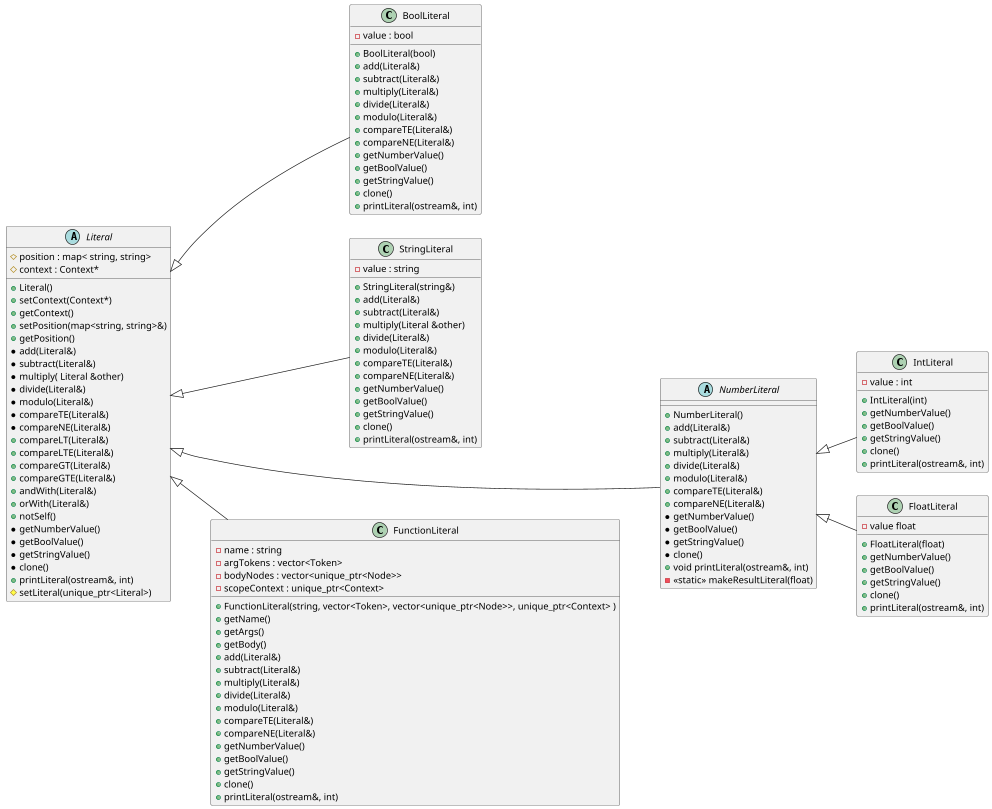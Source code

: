 @startuml Literal
scale 2/3

left to right direction

abstract class Literal {
    + Literal()
    + setContext(Context*)
    + getContext()
    + setPosition(map<string, string>&)
    + getPosition() 
    * add(Literal&)
    * subtract(Literal&)
    * multiply( Literal &other)
    * divide(Literal&)
    * modulo(Literal&)
    * compareTE(Literal&)
    * compareNE(Literal&)
    + compareLT(Literal&)
    + compareLTE(Literal&)
    + compareGT(Literal&) 
    + compareGTE(Literal&) 
    + andWith(Literal&) 
    + orWith(Literal&) 
    + notSelf()
    * getNumberValue()
    * getBoolValue()
    * getStringValue()
    * clone()
    + printLiteral(ostream&, int)
    # setLiteral(unique_ptr<Literal>)
    # position : map< string, string>
    # context : Context*
}

class BoolLiteral{
    + BoolLiteral(bool)
    + add(Literal&)
    + subtract(Literal&)
    + multiply(Literal&)
    + divide(Literal&)
    + modulo(Literal&)
    + compareTE(Literal&)
    + compareNE(Literal&)
    + getNumberValue()
    + getBoolValue()
    + getStringValue()
    + clone()
    + printLiteral(ostream&, int)
    - value : bool

}

class StringLiteral{
    + StringLiteral(string&)
    + add(Literal&)
    + subtract(Literal&)
    + multiply(Literal &other)
    + divide(Literal&)
    + modulo(Literal&)
    + compareTE(Literal&)
    + compareNE(Literal&)
    + getNumberValue()
    + getBoolValue()
    + getStringValue()
    + clone()
    + printLiteral(ostream&, int)
    - value : string
}

abstract class NumberLiteral{
    + NumberLiteral()
    + add(Literal&)
    + subtract(Literal&)
    + multiply(Literal&)
    + divide(Literal&)
    + modulo(Literal&)
    + compareTE(Literal&)
    + compareNE(Literal&)
    * getNumberValue()
    * getBoolValue()
    * getStringValue()
    * clone()
    + void printLiteral(ostream&, int)
    - <<static>> makeResultLiteral(float) 
} 

class IntLiteral{
    + IntLiteral(int)
    + getNumberValue()
    + getBoolValue()
    + getStringValue()
    + clone()
    + printLiteral(ostream&, int)
    - value : int
}

class FloatLiteral{
    + FloatLiteral(float)
    + getNumberValue()
    + getBoolValue()
    + getStringValue()
    + clone()
    + printLiteral(ostream&, int)
    - value float
} 

class FunctionLiteral  {
    + FunctionLiteral(string, vector<Token>, vector<unique_ptr<Node>>, unique_ptr<Context> )
    + getName()
    + getArgs()
    + getBody()
    + add(Literal&)
    + subtract(Literal&)
    + multiply(Literal&)
    + divide(Literal&)
    + modulo(Literal&)
    + compareTE(Literal&)
    + compareNE(Literal&)
    + getNumberValue()
    + getBoolValue()
    + getStringValue()
    + clone()
    + printLiteral(ostream&, int)
    - name : string
    - argTokens : vector<Token>
    - bodyNodes : vector<unique_ptr<Node>>
    - scopeContext : unique_ptr<Context>
}

Literal <|-- BoolLiteral
Literal <|-- StringLiteral
Literal <|-- FunctionLiteral
Literal <|--- NumberLiteral
NumberLiteral <|-- IntLiteral
NumberLiteral <|-- FloatLiteral

@enduml